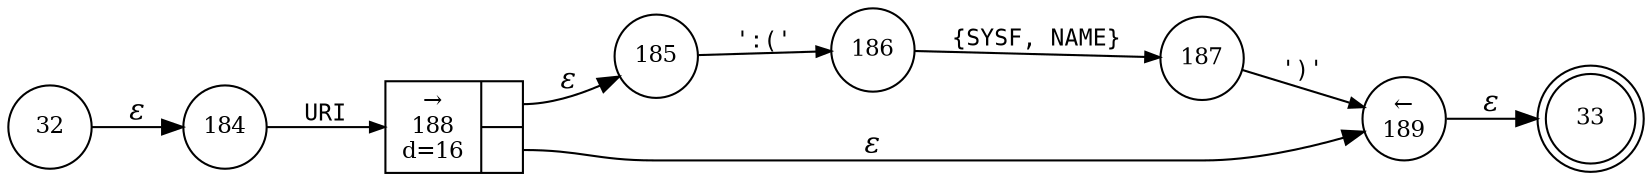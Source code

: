 digraph ATN {
rankdir=LR;
s33[fontsize=11, label="33", shape=doublecircle, fixedsize=true, width=.6];
s32[fontsize=11,label="32", shape=circle, fixedsize=true, width=.55, peripheries=1];
s184[fontsize=11,label="184", shape=circle, fixedsize=true, width=.55, peripheries=1];
s185[fontsize=11,label="185", shape=circle, fixedsize=true, width=.55, peripheries=1];
s186[fontsize=11,label="186", shape=circle, fixedsize=true, width=.55, peripheries=1];
s187[fontsize=11,label="187", shape=circle, fixedsize=true, width=.55, peripheries=1];
s188[fontsize=11,label="{&rarr;\n188\nd=16|{<p0>|<p1>}}", shape=record, fixedsize=false, peripheries=1];
s189[fontsize=11,label="&larr;\n189", shape=circle, fixedsize=true, width=.55, peripheries=1];
s32 -> s184 [fontname="Times-Italic", label="&epsilon;"];
s184 -> s188 [fontsize=11, fontname="Courier", arrowsize=.7, label = "URI", arrowhead = normal];
s188:p0 -> s185 [fontname="Times-Italic", label="&epsilon;"];
s188:p1 -> s189 [fontname="Times-Italic", label="&epsilon;"];
s185 -> s186 [fontsize=11, fontname="Courier", arrowsize=.7, label = "':('", arrowhead = normal];
s189 -> s33 [fontname="Times-Italic", label="&epsilon;"];
s186 -> s187 [fontsize=11, fontname="Courier", arrowsize=.7, label = "{SYSF, NAME}", arrowhead = normal];
s187 -> s189 [fontsize=11, fontname="Courier", arrowsize=.7, label = "')'", arrowhead = normal];
}